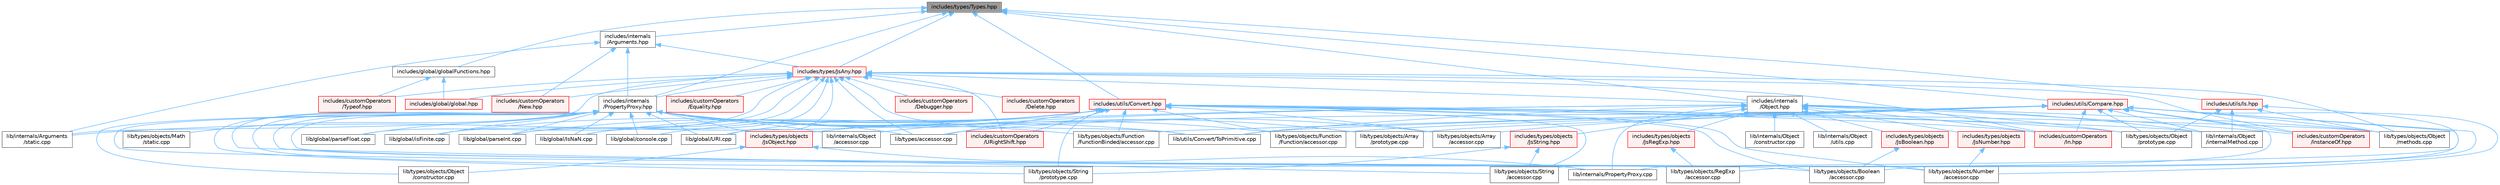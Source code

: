 digraph "includes/types/Types.hpp"
{
 // LATEX_PDF_SIZE
  bgcolor="transparent";
  edge [fontname=Helvetica,fontsize=10,labelfontname=Helvetica,labelfontsize=10];
  node [fontname=Helvetica,fontsize=10,shape=box,height=0.2,width=0.4];
  Node1 [id="Node000001",label="includes/types/Types.hpp",height=0.2,width=0.4,color="gray40", fillcolor="grey60", style="filled", fontcolor="black",tooltip=" "];
  Node1 -> Node2 [id="edge1_Node000001_Node000002",dir="back",color="steelblue1",style="solid",tooltip=" "];
  Node2 [id="Node000002",label="includes/global/globalFunctions.hpp",height=0.2,width=0.4,color="grey40", fillcolor="white", style="filled",URL="$globalFunctions_8hpp.html",tooltip=" "];
  Node2 -> Node3 [id="edge2_Node000002_Node000003",dir="back",color="steelblue1",style="solid",tooltip=" "];
  Node3 [id="Node000003",label="includes/customOperators\l/Typeof.hpp",height=0.2,width=0.4,color="red", fillcolor="#FFF0F0", style="filled",URL="$Typeof_8hpp.html",tooltip=" "];
  Node2 -> Node5 [id="edge3_Node000002_Node000005",dir="back",color="steelblue1",style="solid",tooltip=" "];
  Node5 [id="Node000005",label="includes/global/global.hpp",height=0.2,width=0.4,color="red", fillcolor="#FFF0F0", style="filled",URL="$global_8hpp.html",tooltip=" "];
  Node1 -> Node8 [id="edge4_Node000001_Node000008",dir="back",color="steelblue1",style="solid",tooltip=" "];
  Node8 [id="Node000008",label="includes/internals\l/Arguments.hpp",height=0.2,width=0.4,color="grey40", fillcolor="white", style="filled",URL="$Arguments_8hpp.html",tooltip=" "];
  Node8 -> Node9 [id="edge5_Node000008_Node000009",dir="back",color="steelblue1",style="solid",tooltip=" "];
  Node9 [id="Node000009",label="includes/customOperators\l/New.hpp",height=0.2,width=0.4,color="red", fillcolor="#FFF0F0", style="filled",URL="$New_8hpp.html",tooltip=" "];
  Node8 -> Node10 [id="edge6_Node000008_Node000010",dir="back",color="steelblue1",style="solid",tooltip=" "];
  Node10 [id="Node000010",label="includes/internals\l/PropertyProxy.hpp",height=0.2,width=0.4,color="grey40", fillcolor="white", style="filled",URL="$PropertyProxy_8hpp.html",tooltip=" "];
  Node10 -> Node11 [id="edge7_Node000010_Node000011",dir="back",color="steelblue1",style="solid",tooltip=" "];
  Node11 [id="Node000011",label="includes/types/objects\l/JsObject.hpp",height=0.2,width=0.4,color="red", fillcolor="#FFF0F0", style="filled",URL="$JsObject_8hpp.html",tooltip=" "];
  Node11 -> Node43 [id="edge8_Node000011_Node000043",dir="back",color="steelblue1",style="solid",tooltip=" "];
  Node43 [id="Node000043",label="lib/internals/PropertyProxy.cpp",height=0.2,width=0.4,color="grey40", fillcolor="white", style="filled",URL="$PropertyProxy_8cpp.html",tooltip=" "];
  Node11 -> Node29 [id="edge9_Node000011_Node000029",dir="back",color="steelblue1",style="solid",tooltip=" "];
  Node29 [id="Node000029",label="lib/types/objects/Object\l/constructor.cpp",height=0.2,width=0.4,color="grey40", fillcolor="white", style="filled",URL="$types_2objects_2Object_2constructor_8cpp.html",tooltip=" "];
  Node10 -> Node51 [id="edge10_Node000010_Node000051",dir="back",color="steelblue1",style="solid",tooltip=" "];
  Node51 [id="Node000051",label="lib/global/IsNaN.cpp",height=0.2,width=0.4,color="grey40", fillcolor="white", style="filled",URL="$IsNaN_8cpp.html",tooltip=" "];
  Node10 -> Node52 [id="edge11_Node000010_Node000052",dir="back",color="steelblue1",style="solid",tooltip=" "];
  Node52 [id="Node000052",label="lib/global/URI.cpp",height=0.2,width=0.4,color="grey40", fillcolor="white", style="filled",URL="$URI_8cpp.html",tooltip=" "];
  Node10 -> Node53 [id="edge12_Node000010_Node000053",dir="back",color="steelblue1",style="solid",tooltip=" "];
  Node53 [id="Node000053",label="lib/global/console.cpp",height=0.2,width=0.4,color="grey40", fillcolor="white", style="filled",URL="$console_8cpp.html",tooltip=" "];
  Node10 -> Node54 [id="edge13_Node000010_Node000054",dir="back",color="steelblue1",style="solid",tooltip=" "];
  Node54 [id="Node000054",label="lib/global/isFinite.cpp",height=0.2,width=0.4,color="grey40", fillcolor="white", style="filled",URL="$isFinite_8cpp.html",tooltip=" "];
  Node10 -> Node55 [id="edge14_Node000010_Node000055",dir="back",color="steelblue1",style="solid",tooltip=" "];
  Node55 [id="Node000055",label="lib/global/parseFloat.cpp",height=0.2,width=0.4,color="grey40", fillcolor="white", style="filled",URL="$parseFloat_8cpp.html",tooltip=" "];
  Node10 -> Node56 [id="edge15_Node000010_Node000056",dir="back",color="steelblue1",style="solid",tooltip=" "];
  Node56 [id="Node000056",label="lib/global/parseInt.cpp",height=0.2,width=0.4,color="grey40", fillcolor="white", style="filled",URL="$parseInt_8cpp.html",tooltip=" "];
  Node10 -> Node57 [id="edge16_Node000010_Node000057",dir="back",color="steelblue1",style="solid",tooltip=" "];
  Node57 [id="Node000057",label="lib/internals/Object\l/accessor.cpp",height=0.2,width=0.4,color="grey40", fillcolor="white", style="filled",URL="$internals_2Object_2accessor_8cpp.html",tooltip=" "];
  Node10 -> Node43 [id="edge17_Node000010_Node000043",dir="back",color="steelblue1",style="solid",tooltip=" "];
  Node10 -> Node20 [id="edge18_Node000010_Node000020",dir="back",color="steelblue1",style="solid",tooltip=" "];
  Node20 [id="Node000020",label="lib/types/accessor.cpp",height=0.2,width=0.4,color="grey40", fillcolor="white", style="filled",URL="$types_2accessor_8cpp.html",tooltip=" "];
  Node10 -> Node38 [id="edge19_Node000010_Node000038",dir="back",color="steelblue1",style="solid",tooltip=" "];
  Node38 [id="Node000038",label="lib/types/objects/Array\l/accessor.cpp",height=0.2,width=0.4,color="grey40", fillcolor="white", style="filled",URL="$types_2objects_2Array_2accessor_8cpp.html",tooltip=" "];
  Node10 -> Node41 [id="edge20_Node000010_Node000041",dir="back",color="steelblue1",style="solid",tooltip=" "];
  Node41 [id="Node000041",label="lib/types/objects/Array\l/prototype.cpp",height=0.2,width=0.4,color="grey40", fillcolor="white", style="filled",URL="$Array_2prototype_8cpp.html",tooltip=" "];
  Node10 -> Node58 [id="edge21_Node000010_Node000058",dir="back",color="steelblue1",style="solid",tooltip=" "];
  Node58 [id="Node000058",label="lib/types/objects/Boolean\l/accessor.cpp",height=0.2,width=0.4,color="grey40", fillcolor="white", style="filled",URL="$types_2objects_2Boolean_2accessor_8cpp.html",tooltip=" "];
  Node10 -> Node24 [id="edge22_Node000010_Node000024",dir="back",color="steelblue1",style="solid",tooltip=" "];
  Node24 [id="Node000024",label="lib/types/objects/Function\l/Function/accessor.cpp",height=0.2,width=0.4,color="grey40", fillcolor="white", style="filled",URL="$types_2objects_2Function_2Function_2accessor_8cpp.html",tooltip=" "];
  Node10 -> Node16 [id="edge23_Node000010_Node000016",dir="back",color="steelblue1",style="solid",tooltip=" "];
  Node16 [id="Node000016",label="lib/types/objects/Function\l/FunctionBinded/accessor.cpp",height=0.2,width=0.4,color="grey40", fillcolor="white", style="filled",URL="$types_2objects_2Function_2FunctionBinded_2accessor_8cpp.html",tooltip=" "];
  Node10 -> Node59 [id="edge24_Node000010_Node000059",dir="back",color="steelblue1",style="solid",tooltip=" "];
  Node59 [id="Node000059",label="lib/types/objects/Math\l/static.cpp",height=0.2,width=0.4,color="grey40", fillcolor="white", style="filled",URL="$types_2objects_2Math_2static_8cpp.html",tooltip=" "];
  Node10 -> Node60 [id="edge25_Node000010_Node000060",dir="back",color="steelblue1",style="solid",tooltip=" "];
  Node60 [id="Node000060",label="lib/types/objects/Number\l/accessor.cpp",height=0.2,width=0.4,color="grey40", fillcolor="white", style="filled",URL="$types_2objects_2Number_2accessor_8cpp.html",tooltip=" "];
  Node10 -> Node29 [id="edge26_Node000010_Node000029",dir="back",color="steelblue1",style="solid",tooltip=" "];
  Node10 -> Node61 [id="edge27_Node000010_Node000061",dir="back",color="steelblue1",style="solid",tooltip=" "];
  Node61 [id="Node000061",label="lib/types/objects/RegExp\l/accessor.cpp",height=0.2,width=0.4,color="grey40", fillcolor="white", style="filled",URL="$types_2objects_2RegExp_2accessor_8cpp.html",tooltip=" "];
  Node10 -> Node62 [id="edge28_Node000010_Node000062",dir="back",color="steelblue1",style="solid",tooltip=" "];
  Node62 [id="Node000062",label="lib/types/objects/String\l/accessor.cpp",height=0.2,width=0.4,color="grey40", fillcolor="white", style="filled",URL="$types_2objects_2String_2accessor_8cpp.html",tooltip=" "];
  Node10 -> Node63 [id="edge29_Node000010_Node000063",dir="back",color="steelblue1",style="solid",tooltip=" "];
  Node63 [id="Node000063",label="lib/types/objects/String\l/prototype.cpp",height=0.2,width=0.4,color="grey40", fillcolor="white", style="filled",URL="$String_2prototype_8cpp.html",tooltip=" "];
  Node10 -> Node64 [id="edge30_Node000010_Node000064",dir="back",color="steelblue1",style="solid",tooltip=" "];
  Node64 [id="Node000064",label="lib/utils/Convert/ToPrimitive.cpp",height=0.2,width=0.4,color="grey40", fillcolor="white", style="filled",URL="$ToPrimitive_8cpp.html",tooltip=" "];
  Node8 -> Node65 [id="edge31_Node000008_Node000065",dir="back",color="steelblue1",style="solid",tooltip=" "];
  Node65 [id="Node000065",label="includes/types/JsAny.hpp",height=0.2,width=0.4,color="red", fillcolor="#FFF0F0", style="filled",URL="$JsAny_8hpp.html",tooltip=" "];
  Node65 -> Node66 [id="edge32_Node000065_Node000066",dir="back",color="steelblue1",style="solid",tooltip=" "];
  Node66 [id="Node000066",label="includes/customOperators\l/Debugger.hpp",height=0.2,width=0.4,color="red", fillcolor="#FFF0F0", style="filled",URL="$Debugger_8hpp.html",tooltip=" "];
  Node65 -> Node67 [id="edge33_Node000065_Node000067",dir="back",color="steelblue1",style="solid",tooltip=" "];
  Node67 [id="Node000067",label="includes/customOperators\l/Delete.hpp",height=0.2,width=0.4,color="red", fillcolor="#FFF0F0", style="filled",URL="$Delete_8hpp.html",tooltip=" "];
  Node65 -> Node68 [id="edge34_Node000065_Node000068",dir="back",color="steelblue1",style="solid",tooltip=" "];
  Node68 [id="Node000068",label="includes/customOperators\l/Equality.hpp",height=0.2,width=0.4,color="red", fillcolor="#FFF0F0", style="filled",URL="$Equality_8hpp.html",tooltip=" "];
  Node65 -> Node69 [id="edge35_Node000065_Node000069",dir="back",color="steelblue1",style="solid",tooltip=" "];
  Node69 [id="Node000069",label="includes/customOperators\l/In.hpp",height=0.2,width=0.4,color="red", fillcolor="#FFF0F0", style="filled",URL="$In_8hpp.html",tooltip=" "];
  Node65 -> Node70 [id="edge36_Node000065_Node000070",dir="back",color="steelblue1",style="solid",tooltip=" "];
  Node70 [id="Node000070",label="includes/customOperators\l/InstanceOf.hpp",height=0.2,width=0.4,color="red", fillcolor="#FFF0F0", style="filled",URL="$InstanceOf_8hpp.html",tooltip=" "];
  Node65 -> Node9 [id="edge37_Node000065_Node000009",dir="back",color="steelblue1",style="solid",tooltip=" "];
  Node65 -> Node3 [id="edge38_Node000065_Node000003",dir="back",color="steelblue1",style="solid",tooltip=" "];
  Node65 -> Node71 [id="edge39_Node000065_Node000071",dir="back",color="steelblue1",style="solid",tooltip=" "];
  Node71 [id="Node000071",label="includes/customOperators\l/URightShift.hpp",height=0.2,width=0.4,color="red", fillcolor="#FFF0F0", style="filled",URL="$URightShift_8hpp.html",tooltip=" "];
  Node65 -> Node5 [id="edge40_Node000065_Node000005",dir="back",color="steelblue1",style="solid",tooltip=" "];
  Node65 -> Node122 [id="edge41_Node000065_Node000122",dir="back",color="steelblue1",style="solid",tooltip=" "];
  Node122 [id="Node000122",label="includes/internals\l/Object.hpp",height=0.2,width=0.4,color="grey40", fillcolor="white", style="filled",URL="$Object_8hpp.html",tooltip=" "];
  Node122 -> Node69 [id="edge42_Node000122_Node000069",dir="back",color="steelblue1",style="solid",tooltip=" "];
  Node122 -> Node70 [id="edge43_Node000122_Node000070",dir="back",color="steelblue1",style="solid",tooltip=" "];
  Node122 -> Node123 [id="edge44_Node000122_Node000123",dir="back",color="steelblue1",style="solid",tooltip=" "];
  Node123 [id="Node000123",label="includes/types/objects\l/JsBoolean.hpp",height=0.2,width=0.4,color="red", fillcolor="#FFF0F0", style="filled",URL="$JsBoolean_8hpp.html",tooltip=" "];
  Node123 -> Node58 [id="edge45_Node000123_Node000058",dir="back",color="steelblue1",style="solid",tooltip=" "];
  Node122 -> Node124 [id="edge46_Node000122_Node000124",dir="back",color="steelblue1",style="solid",tooltip=" "];
  Node124 [id="Node000124",label="includes/types/objects\l/JsNumber.hpp",height=0.2,width=0.4,color="red", fillcolor="#FFF0F0", style="filled",URL="$JsNumber_8hpp.html",tooltip=" "];
  Node124 -> Node60 [id="edge47_Node000124_Node000060",dir="back",color="steelblue1",style="solid",tooltip=" "];
  Node122 -> Node11 [id="edge48_Node000122_Node000011",dir="back",color="steelblue1",style="solid",tooltip=" "];
  Node122 -> Node78 [id="edge49_Node000122_Node000078",dir="back",color="steelblue1",style="solid",tooltip=" "];
  Node78 [id="Node000078",label="includes/types/objects\l/JsRegExp.hpp",height=0.2,width=0.4,color="red", fillcolor="#FFF0F0", style="filled",URL="$JsRegExp_8hpp.html",tooltip=" "];
  Node78 -> Node61 [id="edge50_Node000078_Node000061",dir="back",color="steelblue1",style="solid",tooltip=" "];
  Node122 -> Node79 [id="edge51_Node000122_Node000079",dir="back",color="steelblue1",style="solid",tooltip=" "];
  Node79 [id="Node000079",label="includes/types/objects\l/JsString.hpp",height=0.2,width=0.4,color="red", fillcolor="#FFF0F0", style="filled",URL="$JsString_8hpp.html",tooltip=" "];
  Node79 -> Node62 [id="edge52_Node000079_Node000062",dir="back",color="steelblue1",style="solid",tooltip=" "];
  Node79 -> Node63 [id="edge53_Node000079_Node000063",dir="back",color="steelblue1",style="solid",tooltip=" "];
  Node122 -> Node57 [id="edge54_Node000122_Node000057",dir="back",color="steelblue1",style="solid",tooltip=" "];
  Node122 -> Node121 [id="edge55_Node000122_Node000121",dir="back",color="steelblue1",style="solid",tooltip=" "];
  Node121 [id="Node000121",label="lib/internals/Object\l/constructor.cpp",height=0.2,width=0.4,color="grey40", fillcolor="white", style="filled",URL="$internals_2Object_2constructor_8cpp.html",tooltip=" "];
  Node122 -> Node82 [id="edge56_Node000122_Node000082",dir="back",color="steelblue1",style="solid",tooltip=" "];
  Node82 [id="Node000082",label="lib/internals/Object\l/internalMethod.cpp",height=0.2,width=0.4,color="grey40", fillcolor="white", style="filled",URL="$internals_2Object_2internalMethod_8cpp.html",tooltip=" "];
  Node122 -> Node125 [id="edge57_Node000122_Node000125",dir="back",color="steelblue1",style="solid",tooltip=" "];
  Node125 [id="Node000125",label="lib/internals/Object\l/utils.cpp",height=0.2,width=0.4,color="grey40", fillcolor="white", style="filled",URL="$utils_8cpp.html",tooltip=" "];
  Node122 -> Node43 [id="edge58_Node000122_Node000043",dir="back",color="steelblue1",style="solid",tooltip=" "];
  Node122 -> Node30 [id="edge59_Node000122_Node000030",dir="back",color="steelblue1",style="solid",tooltip=" "];
  Node30 [id="Node000030",label="lib/types/objects/Object\l/methods.cpp",height=0.2,width=0.4,color="grey40", fillcolor="white", style="filled",URL="$Object_2methods_8cpp.html",tooltip=" "];
  Node122 -> Node31 [id="edge60_Node000122_Node000031",dir="back",color="steelblue1",style="solid",tooltip=" "];
  Node31 [id="Node000031",label="lib/types/objects/Object\l/prototype.cpp",height=0.2,width=0.4,color="grey40", fillcolor="white", style="filled",URL="$Object_2prototype_8cpp.html",tooltip=" "];
  Node122 -> Node64 [id="edge61_Node000122_Node000064",dir="back",color="steelblue1",style="solid",tooltip=" "];
  Node65 -> Node10 [id="edge62_Node000065_Node000010",dir="back",color="steelblue1",style="solid",tooltip=" "];
  Node65 -> Node51 [id="edge63_Node000065_Node000051",dir="back",color="steelblue1",style="solid",tooltip=" "];
  Node65 -> Node52 [id="edge64_Node000065_Node000052",dir="back",color="steelblue1",style="solid",tooltip=" "];
  Node65 -> Node54 [id="edge65_Node000065_Node000054",dir="back",color="steelblue1",style="solid",tooltip=" "];
  Node65 -> Node55 [id="edge66_Node000065_Node000055",dir="back",color="steelblue1",style="solid",tooltip=" "];
  Node65 -> Node56 [id="edge67_Node000065_Node000056",dir="back",color="steelblue1",style="solid",tooltip=" "];
  Node65 -> Node19 [id="edge68_Node000065_Node000019",dir="back",color="steelblue1",style="solid",tooltip=" "];
  Node19 [id="Node000019",label="lib/internals/Arguments\l/static.cpp",height=0.2,width=0.4,color="grey40", fillcolor="white", style="filled",URL="$internals_2Arguments_2static_8cpp.html",tooltip=" "];
  Node65 -> Node20 [id="edge69_Node000065_Node000020",dir="back",color="steelblue1",style="solid",tooltip=" "];
  Node65 -> Node30 [id="edge70_Node000065_Node000030",dir="back",color="steelblue1",style="solid",tooltip=" "];
  Node65 -> Node64 [id="edge71_Node000065_Node000064",dir="back",color="steelblue1",style="solid",tooltip=" "];
  Node8 -> Node19 [id="edge72_Node000008_Node000019",dir="back",color="steelblue1",style="solid",tooltip=" "];
  Node1 -> Node122 [id="edge73_Node000001_Node000122",dir="back",color="steelblue1",style="solid",tooltip=" "];
  Node1 -> Node10 [id="edge74_Node000001_Node000010",dir="back",color="steelblue1",style="solid",tooltip=" "];
  Node1 -> Node65 [id="edge75_Node000001_Node000065",dir="back",color="steelblue1",style="solid",tooltip=" "];
  Node1 -> Node81 [id="edge76_Node000001_Node000081",dir="back",color="steelblue1",style="solid",tooltip=" "];
  Node81 [id="Node000081",label="includes/utils/Compare.hpp",height=0.2,width=0.4,color="red", fillcolor="#FFF0F0", style="filled",URL="$Compare_8hpp.html",tooltip=" "];
  Node81 -> Node69 [id="edge77_Node000081_Node000069",dir="back",color="steelblue1",style="solid",tooltip=" "];
  Node81 -> Node70 [id="edge78_Node000081_Node000070",dir="back",color="steelblue1",style="solid",tooltip=" "];
  Node81 -> Node82 [id="edge79_Node000081_Node000082",dir="back",color="steelblue1",style="solid",tooltip=" "];
  Node81 -> Node20 [id="edge80_Node000081_Node000020",dir="back",color="steelblue1",style="solid",tooltip=" "];
  Node81 -> Node38 [id="edge81_Node000081_Node000038",dir="back",color="steelblue1",style="solid",tooltip=" "];
  Node81 -> Node41 [id="edge82_Node000081_Node000041",dir="back",color="steelblue1",style="solid",tooltip=" "];
  Node81 -> Node58 [id="edge83_Node000081_Node000058",dir="back",color="steelblue1",style="solid",tooltip=" "];
  Node81 -> Node24 [id="edge84_Node000081_Node000024",dir="back",color="steelblue1",style="solid",tooltip=" "];
  Node81 -> Node16 [id="edge85_Node000081_Node000016",dir="back",color="steelblue1",style="solid",tooltip=" "];
  Node81 -> Node60 [id="edge86_Node000081_Node000060",dir="back",color="steelblue1",style="solid",tooltip=" "];
  Node81 -> Node30 [id="edge87_Node000081_Node000030",dir="back",color="steelblue1",style="solid",tooltip=" "];
  Node81 -> Node31 [id="edge88_Node000081_Node000031",dir="back",color="steelblue1",style="solid",tooltip=" "];
  Node81 -> Node61 [id="edge89_Node000081_Node000061",dir="back",color="steelblue1",style="solid",tooltip=" "];
  Node81 -> Node62 [id="edge90_Node000081_Node000062",dir="back",color="steelblue1",style="solid",tooltip=" "];
  Node81 -> Node64 [id="edge91_Node000081_Node000064",dir="back",color="steelblue1",style="solid",tooltip=" "];
  Node1 -> Node83 [id="edge92_Node000001_Node000083",dir="back",color="steelblue1",style="solid",tooltip=" "];
  Node83 [id="Node000083",label="includes/utils/Convert.hpp",height=0.2,width=0.4,color="red", fillcolor="#FFF0F0", style="filled",URL="$Convert_8hpp.html",tooltip=" "];
  Node83 -> Node69 [id="edge93_Node000083_Node000069",dir="back",color="steelblue1",style="solid",tooltip=" "];
  Node83 -> Node71 [id="edge94_Node000083_Node000071",dir="back",color="steelblue1",style="solid",tooltip=" "];
  Node83 -> Node51 [id="edge95_Node000083_Node000051",dir="back",color="steelblue1",style="solid",tooltip=" "];
  Node83 -> Node52 [id="edge96_Node000083_Node000052",dir="back",color="steelblue1",style="solid",tooltip=" "];
  Node83 -> Node53 [id="edge97_Node000083_Node000053",dir="back",color="steelblue1",style="solid",tooltip=" "];
  Node83 -> Node54 [id="edge98_Node000083_Node000054",dir="back",color="steelblue1",style="solid",tooltip=" "];
  Node83 -> Node56 [id="edge99_Node000083_Node000056",dir="back",color="steelblue1",style="solid",tooltip=" "];
  Node83 -> Node19 [id="edge100_Node000083_Node000019",dir="back",color="steelblue1",style="solid",tooltip=" "];
  Node83 -> Node82 [id="edge101_Node000083_Node000082",dir="back",color="steelblue1",style="solid",tooltip=" "];
  Node83 -> Node20 [id="edge102_Node000083_Node000020",dir="back",color="steelblue1",style="solid",tooltip=" "];
  Node83 -> Node38 [id="edge103_Node000083_Node000038",dir="back",color="steelblue1",style="solid",tooltip=" "];
  Node83 -> Node58 [id="edge104_Node000083_Node000058",dir="back",color="steelblue1",style="solid",tooltip=" "];
  Node83 -> Node24 [id="edge105_Node000083_Node000024",dir="back",color="steelblue1",style="solid",tooltip=" "];
  Node83 -> Node16 [id="edge106_Node000083_Node000016",dir="back",color="steelblue1",style="solid",tooltip=" "];
  Node83 -> Node60 [id="edge107_Node000083_Node000060",dir="back",color="steelblue1",style="solid",tooltip=" "];
  Node83 -> Node30 [id="edge108_Node000083_Node000030",dir="back",color="steelblue1",style="solid",tooltip=" "];
  Node83 -> Node31 [id="edge109_Node000083_Node000031",dir="back",color="steelblue1",style="solid",tooltip=" "];
  Node83 -> Node62 [id="edge110_Node000083_Node000062",dir="back",color="steelblue1",style="solid",tooltip=" "];
  Node83 -> Node63 [id="edge111_Node000083_Node000063",dir="back",color="steelblue1",style="solid",tooltip=" "];
  Node1 -> Node120 [id="edge112_Node000001_Node000120",dir="back",color="steelblue1",style="solid",tooltip=" "];
  Node120 [id="Node000120",label="includes/utils/Is.hpp",height=0.2,width=0.4,color="red", fillcolor="#FFF0F0", style="filled",URL="$Is_8hpp.html",tooltip=" "];
  Node120 -> Node82 [id="edge113_Node000120_Node000082",dir="back",color="steelblue1",style="solid",tooltip=" "];
  Node120 -> Node43 [id="edge114_Node000120_Node000043",dir="back",color="steelblue1",style="solid",tooltip=" "];
  Node120 -> Node30 [id="edge115_Node000120_Node000030",dir="back",color="steelblue1",style="solid",tooltip=" "];
  Node120 -> Node31 [id="edge116_Node000120_Node000031",dir="back",color="steelblue1",style="solid",tooltip=" "];
}
